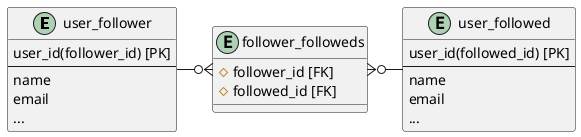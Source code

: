 @startuml

entity user_follower {
  user_id(follower_id) [PK]
  --
  name
  email
  ...
}

entity user_followed {
  user_id(followed_id) [PK]
  --
  name
  email
  ...
}

entity follower_followeds {
  # follower_id [FK]
  # followed_id [FK]
}

user_follower --ri-o{ follower_followeds
follower_followeds }o-ri-- user_followed

@enduml
